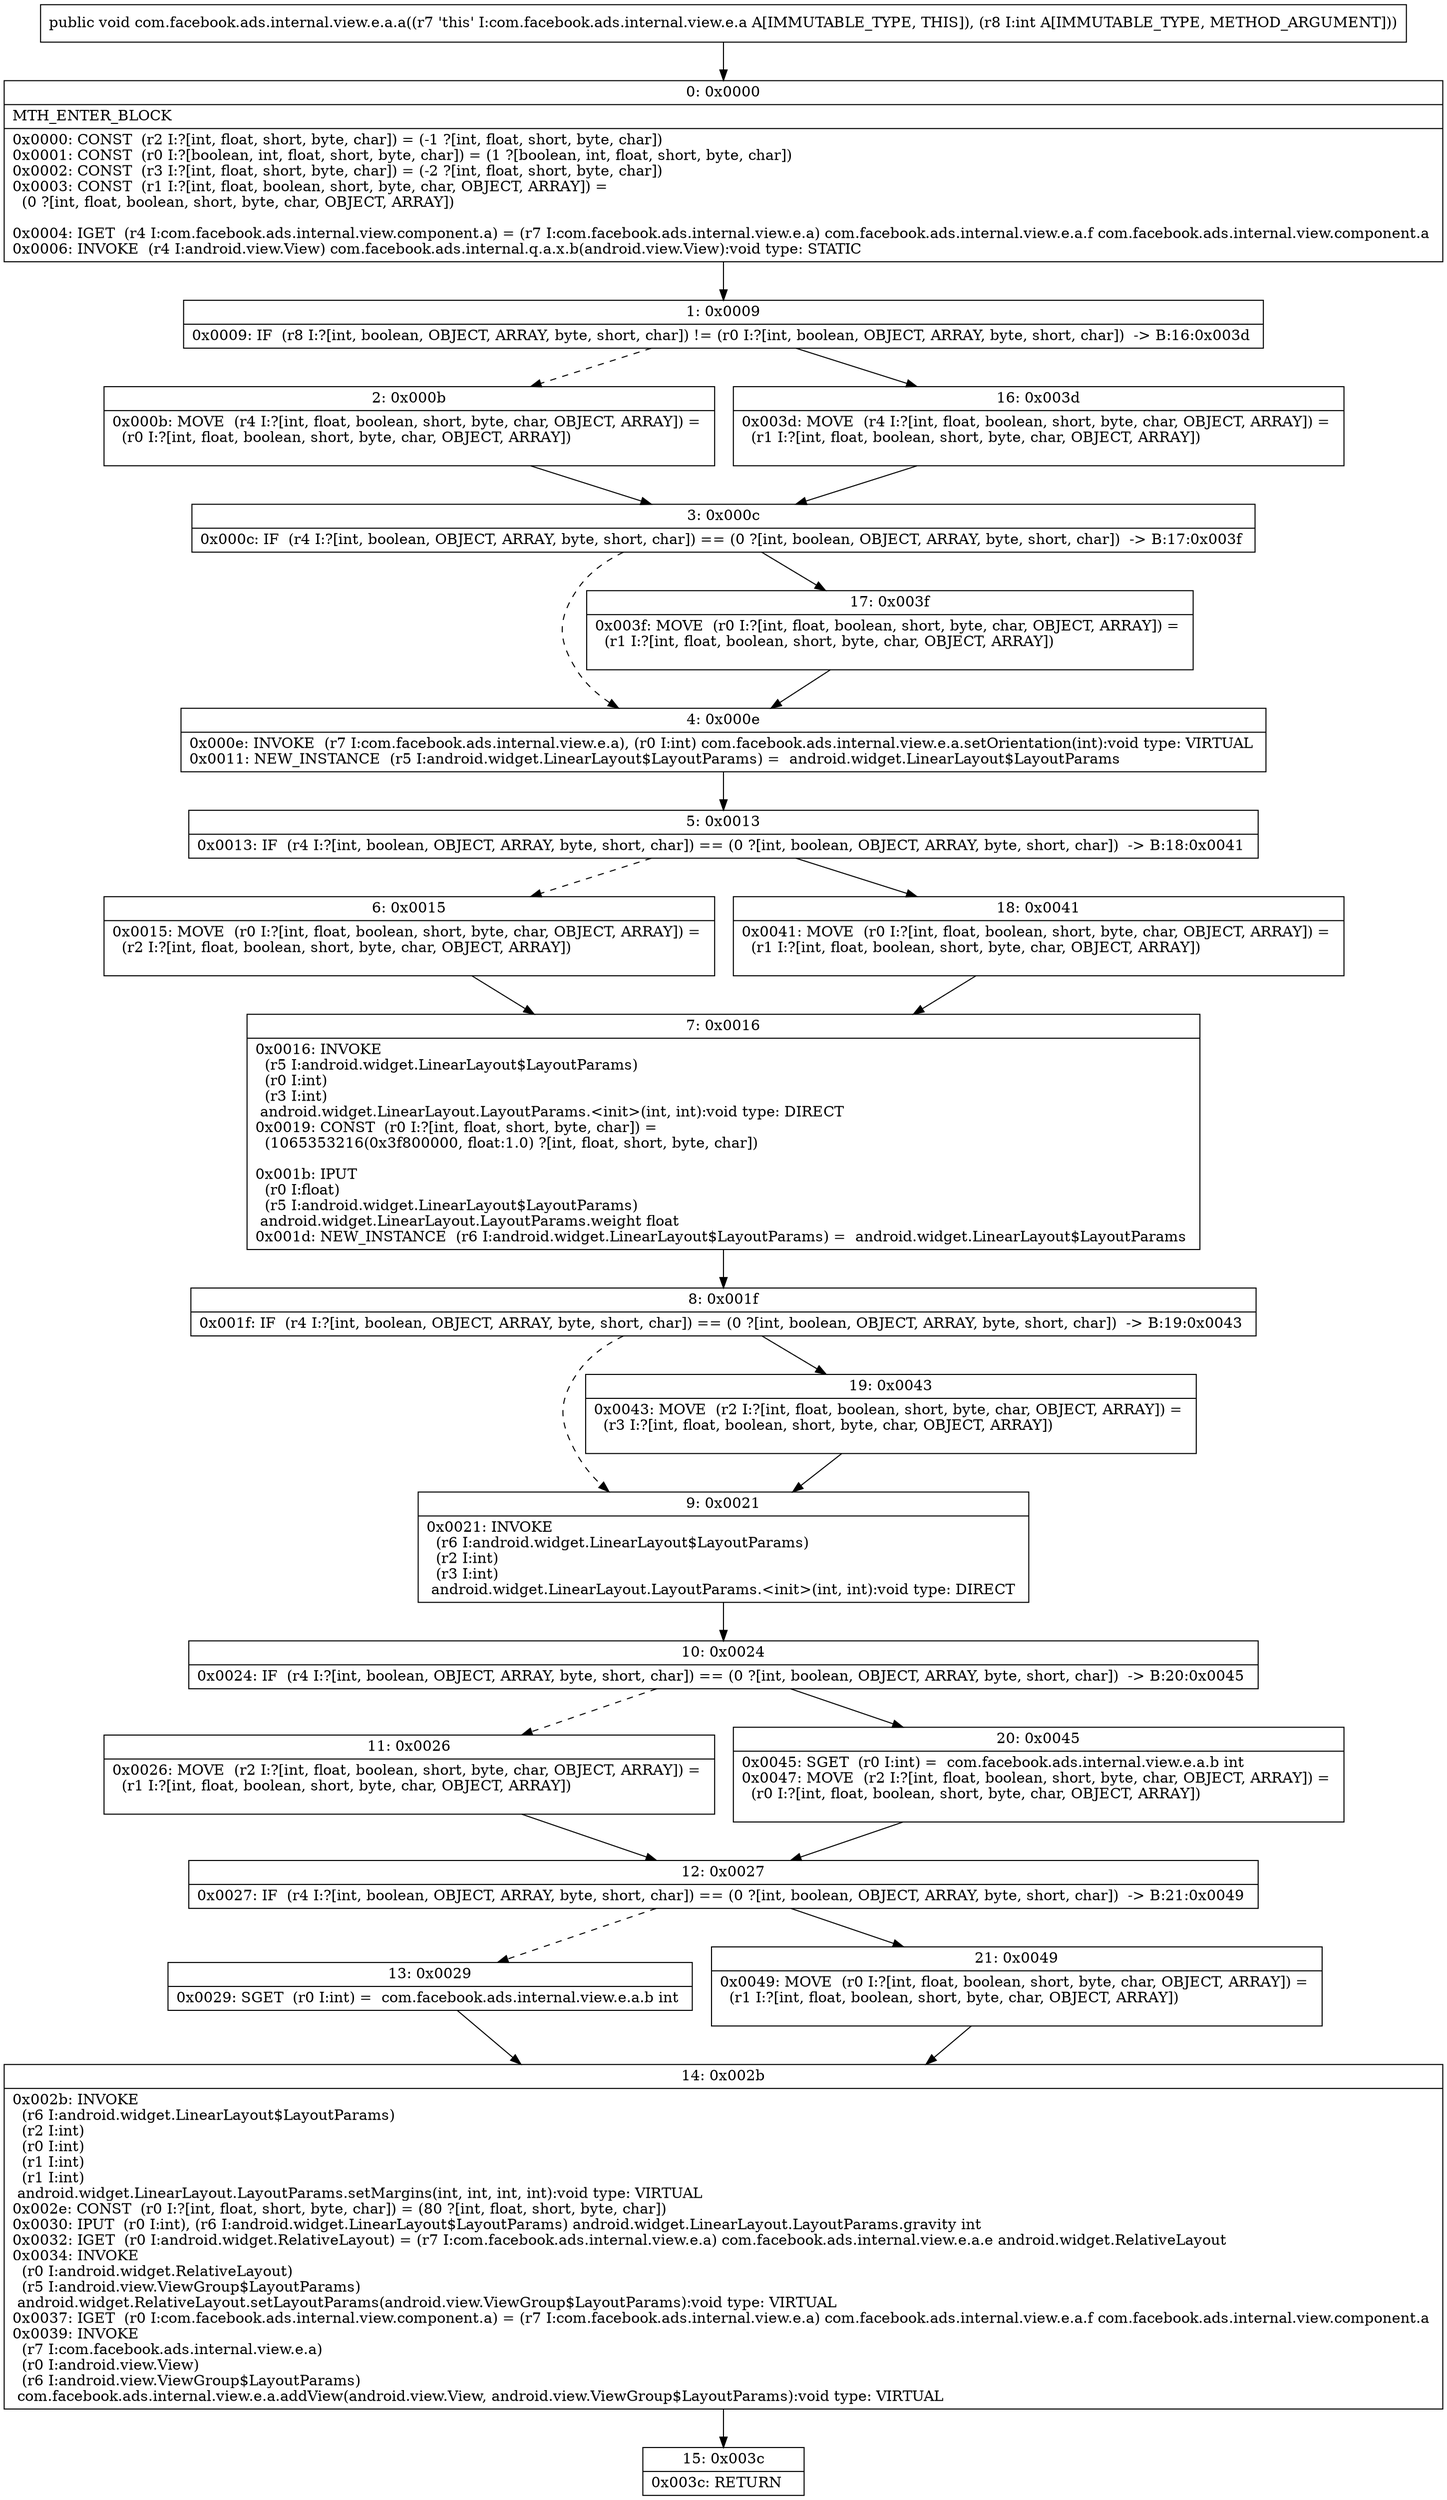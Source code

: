 digraph "CFG forcom.facebook.ads.internal.view.e.a.a(I)V" {
Node_0 [shape=record,label="{0\:\ 0x0000|MTH_ENTER_BLOCK\l|0x0000: CONST  (r2 I:?[int, float, short, byte, char]) = (\-1 ?[int, float, short, byte, char]) \l0x0001: CONST  (r0 I:?[boolean, int, float, short, byte, char]) = (1 ?[boolean, int, float, short, byte, char]) \l0x0002: CONST  (r3 I:?[int, float, short, byte, char]) = (\-2 ?[int, float, short, byte, char]) \l0x0003: CONST  (r1 I:?[int, float, boolean, short, byte, char, OBJECT, ARRAY]) = \l  (0 ?[int, float, boolean, short, byte, char, OBJECT, ARRAY])\l \l0x0004: IGET  (r4 I:com.facebook.ads.internal.view.component.a) = (r7 I:com.facebook.ads.internal.view.e.a) com.facebook.ads.internal.view.e.a.f com.facebook.ads.internal.view.component.a \l0x0006: INVOKE  (r4 I:android.view.View) com.facebook.ads.internal.q.a.x.b(android.view.View):void type: STATIC \l}"];
Node_1 [shape=record,label="{1\:\ 0x0009|0x0009: IF  (r8 I:?[int, boolean, OBJECT, ARRAY, byte, short, char]) != (r0 I:?[int, boolean, OBJECT, ARRAY, byte, short, char])  \-\> B:16:0x003d \l}"];
Node_2 [shape=record,label="{2\:\ 0x000b|0x000b: MOVE  (r4 I:?[int, float, boolean, short, byte, char, OBJECT, ARRAY]) = \l  (r0 I:?[int, float, boolean, short, byte, char, OBJECT, ARRAY])\l \l}"];
Node_3 [shape=record,label="{3\:\ 0x000c|0x000c: IF  (r4 I:?[int, boolean, OBJECT, ARRAY, byte, short, char]) == (0 ?[int, boolean, OBJECT, ARRAY, byte, short, char])  \-\> B:17:0x003f \l}"];
Node_4 [shape=record,label="{4\:\ 0x000e|0x000e: INVOKE  (r7 I:com.facebook.ads.internal.view.e.a), (r0 I:int) com.facebook.ads.internal.view.e.a.setOrientation(int):void type: VIRTUAL \l0x0011: NEW_INSTANCE  (r5 I:android.widget.LinearLayout$LayoutParams) =  android.widget.LinearLayout$LayoutParams \l}"];
Node_5 [shape=record,label="{5\:\ 0x0013|0x0013: IF  (r4 I:?[int, boolean, OBJECT, ARRAY, byte, short, char]) == (0 ?[int, boolean, OBJECT, ARRAY, byte, short, char])  \-\> B:18:0x0041 \l}"];
Node_6 [shape=record,label="{6\:\ 0x0015|0x0015: MOVE  (r0 I:?[int, float, boolean, short, byte, char, OBJECT, ARRAY]) = \l  (r2 I:?[int, float, boolean, short, byte, char, OBJECT, ARRAY])\l \l}"];
Node_7 [shape=record,label="{7\:\ 0x0016|0x0016: INVOKE  \l  (r5 I:android.widget.LinearLayout$LayoutParams)\l  (r0 I:int)\l  (r3 I:int)\l android.widget.LinearLayout.LayoutParams.\<init\>(int, int):void type: DIRECT \l0x0019: CONST  (r0 I:?[int, float, short, byte, char]) = \l  (1065353216(0x3f800000, float:1.0) ?[int, float, short, byte, char])\l \l0x001b: IPUT  \l  (r0 I:float)\l  (r5 I:android.widget.LinearLayout$LayoutParams)\l android.widget.LinearLayout.LayoutParams.weight float \l0x001d: NEW_INSTANCE  (r6 I:android.widget.LinearLayout$LayoutParams) =  android.widget.LinearLayout$LayoutParams \l}"];
Node_8 [shape=record,label="{8\:\ 0x001f|0x001f: IF  (r4 I:?[int, boolean, OBJECT, ARRAY, byte, short, char]) == (0 ?[int, boolean, OBJECT, ARRAY, byte, short, char])  \-\> B:19:0x0043 \l}"];
Node_9 [shape=record,label="{9\:\ 0x0021|0x0021: INVOKE  \l  (r6 I:android.widget.LinearLayout$LayoutParams)\l  (r2 I:int)\l  (r3 I:int)\l android.widget.LinearLayout.LayoutParams.\<init\>(int, int):void type: DIRECT \l}"];
Node_10 [shape=record,label="{10\:\ 0x0024|0x0024: IF  (r4 I:?[int, boolean, OBJECT, ARRAY, byte, short, char]) == (0 ?[int, boolean, OBJECT, ARRAY, byte, short, char])  \-\> B:20:0x0045 \l}"];
Node_11 [shape=record,label="{11\:\ 0x0026|0x0026: MOVE  (r2 I:?[int, float, boolean, short, byte, char, OBJECT, ARRAY]) = \l  (r1 I:?[int, float, boolean, short, byte, char, OBJECT, ARRAY])\l \l}"];
Node_12 [shape=record,label="{12\:\ 0x0027|0x0027: IF  (r4 I:?[int, boolean, OBJECT, ARRAY, byte, short, char]) == (0 ?[int, boolean, OBJECT, ARRAY, byte, short, char])  \-\> B:21:0x0049 \l}"];
Node_13 [shape=record,label="{13\:\ 0x0029|0x0029: SGET  (r0 I:int) =  com.facebook.ads.internal.view.e.a.b int \l}"];
Node_14 [shape=record,label="{14\:\ 0x002b|0x002b: INVOKE  \l  (r6 I:android.widget.LinearLayout$LayoutParams)\l  (r2 I:int)\l  (r0 I:int)\l  (r1 I:int)\l  (r1 I:int)\l android.widget.LinearLayout.LayoutParams.setMargins(int, int, int, int):void type: VIRTUAL \l0x002e: CONST  (r0 I:?[int, float, short, byte, char]) = (80 ?[int, float, short, byte, char]) \l0x0030: IPUT  (r0 I:int), (r6 I:android.widget.LinearLayout$LayoutParams) android.widget.LinearLayout.LayoutParams.gravity int \l0x0032: IGET  (r0 I:android.widget.RelativeLayout) = (r7 I:com.facebook.ads.internal.view.e.a) com.facebook.ads.internal.view.e.a.e android.widget.RelativeLayout \l0x0034: INVOKE  \l  (r0 I:android.widget.RelativeLayout)\l  (r5 I:android.view.ViewGroup$LayoutParams)\l android.widget.RelativeLayout.setLayoutParams(android.view.ViewGroup$LayoutParams):void type: VIRTUAL \l0x0037: IGET  (r0 I:com.facebook.ads.internal.view.component.a) = (r7 I:com.facebook.ads.internal.view.e.a) com.facebook.ads.internal.view.e.a.f com.facebook.ads.internal.view.component.a \l0x0039: INVOKE  \l  (r7 I:com.facebook.ads.internal.view.e.a)\l  (r0 I:android.view.View)\l  (r6 I:android.view.ViewGroup$LayoutParams)\l com.facebook.ads.internal.view.e.a.addView(android.view.View, android.view.ViewGroup$LayoutParams):void type: VIRTUAL \l}"];
Node_15 [shape=record,label="{15\:\ 0x003c|0x003c: RETURN   \l}"];
Node_16 [shape=record,label="{16\:\ 0x003d|0x003d: MOVE  (r4 I:?[int, float, boolean, short, byte, char, OBJECT, ARRAY]) = \l  (r1 I:?[int, float, boolean, short, byte, char, OBJECT, ARRAY])\l \l}"];
Node_17 [shape=record,label="{17\:\ 0x003f|0x003f: MOVE  (r0 I:?[int, float, boolean, short, byte, char, OBJECT, ARRAY]) = \l  (r1 I:?[int, float, boolean, short, byte, char, OBJECT, ARRAY])\l \l}"];
Node_18 [shape=record,label="{18\:\ 0x0041|0x0041: MOVE  (r0 I:?[int, float, boolean, short, byte, char, OBJECT, ARRAY]) = \l  (r1 I:?[int, float, boolean, short, byte, char, OBJECT, ARRAY])\l \l}"];
Node_19 [shape=record,label="{19\:\ 0x0043|0x0043: MOVE  (r2 I:?[int, float, boolean, short, byte, char, OBJECT, ARRAY]) = \l  (r3 I:?[int, float, boolean, short, byte, char, OBJECT, ARRAY])\l \l}"];
Node_20 [shape=record,label="{20\:\ 0x0045|0x0045: SGET  (r0 I:int) =  com.facebook.ads.internal.view.e.a.b int \l0x0047: MOVE  (r2 I:?[int, float, boolean, short, byte, char, OBJECT, ARRAY]) = \l  (r0 I:?[int, float, boolean, short, byte, char, OBJECT, ARRAY])\l \l}"];
Node_21 [shape=record,label="{21\:\ 0x0049|0x0049: MOVE  (r0 I:?[int, float, boolean, short, byte, char, OBJECT, ARRAY]) = \l  (r1 I:?[int, float, boolean, short, byte, char, OBJECT, ARRAY])\l \l}"];
MethodNode[shape=record,label="{public void com.facebook.ads.internal.view.e.a.a((r7 'this' I:com.facebook.ads.internal.view.e.a A[IMMUTABLE_TYPE, THIS]), (r8 I:int A[IMMUTABLE_TYPE, METHOD_ARGUMENT])) }"];
MethodNode -> Node_0;
Node_0 -> Node_1;
Node_1 -> Node_2[style=dashed];
Node_1 -> Node_16;
Node_2 -> Node_3;
Node_3 -> Node_4[style=dashed];
Node_3 -> Node_17;
Node_4 -> Node_5;
Node_5 -> Node_6[style=dashed];
Node_5 -> Node_18;
Node_6 -> Node_7;
Node_7 -> Node_8;
Node_8 -> Node_9[style=dashed];
Node_8 -> Node_19;
Node_9 -> Node_10;
Node_10 -> Node_11[style=dashed];
Node_10 -> Node_20;
Node_11 -> Node_12;
Node_12 -> Node_13[style=dashed];
Node_12 -> Node_21;
Node_13 -> Node_14;
Node_14 -> Node_15;
Node_16 -> Node_3;
Node_17 -> Node_4;
Node_18 -> Node_7;
Node_19 -> Node_9;
Node_20 -> Node_12;
Node_21 -> Node_14;
}

